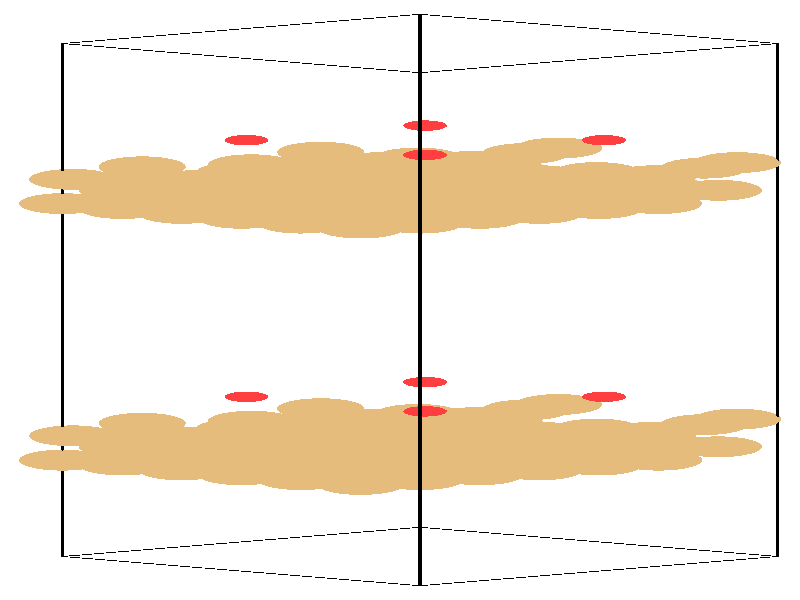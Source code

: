 #include "colors.inc"
#include "finish.inc"

global_settings {assumed_gamma 1 max_trace_level 6}
background {color White}
camera {orthographic
  right -24.23*x up 76.08*y
  direction 1.00*z
  location <0,0,50.00> look_at <0,0,0>}
light_source {<  2.00,   3.00,  40.00> color White
  area_light <0.70, 0, 0>, <0, 0.70, 0>, 3, 3
  adaptive 1 jitter}

#declare simple = finish {phong 0.7}
#declare pale = finish {ambient .5 diffuse .85 roughness .001 specular 0.200 }
#declare intermediate = finish {ambient 0.3 diffuse 0.6 specular 0.10 roughness 0.04 }
#declare vmd = finish {ambient .0 diffuse .65 phong 0.1 phong_size 40. specular 0.500 }
#declare jmol = finish {ambient .2 diffuse .6 specular 1 roughness .001 metallic}
#declare ase2 = finish {ambient 0.05 brilliance 3 diffuse 0.6 metallic specular 0.70 roughness 0.04 reflection 0.15}
#declare ase3 = finish {ambient .15 brilliance 2 diffuse .6 metallic specular 1. roughness .001 reflection .0}
#declare glass = finish {ambient .05 diffuse .3 specular 1. roughness .001}
#declare glass2 = finish {ambient .0 diffuse .3 specular 1. reflection .25 roughness .001}
#declare Rcell = 0.050;
#declare Rbond = 0.100;

#macro atom(LOC, R, COL, TRANS, FIN)
  sphere{LOC, R texture{pigment{color COL transmit TRANS} finish{FIN}}}
#end
#macro constrain(LOC, R, COL, TRANS FIN)
union{torus{R, Rcell rotate 45*z texture{pigment{color COL transmit TRANS} finish{FIN}}}
      torus{R, Rcell rotate -45*z texture{pigment{color COL transmit TRANS} finish{FIN}}}
      translate LOC}
#end

cylinder {<-10.22, -32.52, -33.83>, <  0.61, -36.23, -23.65>, Rcell pigment {Black}}
cylinder {<  0.61, -28.82, -44.00>, < 11.44, -32.52, -33.83>, Rcell pigment {Black}}
cylinder {<  0.61,  36.23, -20.33>, < 11.44,  32.52, -10.15>, Rcell pigment {Black}}
cylinder {<-10.22,  32.52, -10.15>, <  0.61,  28.82,   0.03>, Rcell pigment {Black}}
cylinder {<-10.22, -32.52, -33.83>, <  0.61, -28.82, -44.00>, Rcell pigment {Black}}
cylinder {<  0.61, -36.23, -23.65>, < 11.44, -32.52, -33.83>, Rcell pigment {Black}}
cylinder {<  0.61,  28.82,   0.03>, < 11.44,  32.52, -10.15>, Rcell pigment {Black}}
cylinder {<-10.22,  32.52, -10.15>, <  0.61,  36.23, -20.33>, Rcell pigment {Black}}
cylinder {<-10.22, -32.52, -33.83>, <-10.22,  32.52, -10.15>, Rcell pigment {Black}}
cylinder {<  0.61, -36.23, -23.65>, <  0.61,  28.82,   0.03>, Rcell pigment {Black}}
cylinder {< 11.44, -32.52, -33.83>, < 11.44,  32.52, -10.15>, Rcell pigment {Black}}
cylinder {<  0.61, -28.82, -44.00>, <  0.61,  36.23, -20.33>, Rcell pigment {Black}}
atom(<-10.22, -20.31, -29.38>, 1.32, rgb <0.78, 0.50, 0.20>, 0.0, ase3) // #0 
atom(< -8.41, -20.92, -27.68>, 1.32, rgb <0.78, 0.50, 0.20>, 0.0, ase3) // #1 
atom(< -6.61, -21.54, -25.99>, 1.32, rgb <0.78, 0.50, 0.20>, 0.0, ase3) // #2 
atom(< -8.41, -19.69, -31.08>, 1.32, rgb <0.78, 0.50, 0.20>, 0.0, ase3) // #3 
atom(< -6.61, -20.31, -29.38>, 1.32, rgb <0.78, 0.50, 0.20>, 0.0, ase3) // #4 
atom(< -4.80, -20.92, -27.68>, 1.32, rgb <0.78, 0.50, 0.20>, 0.0, ase3) // #5 
atom(< -6.61, -19.07, -32.77>, 1.32, rgb <0.78, 0.50, 0.20>, 0.0, ase3) // #6 
atom(< -4.80, -19.69, -31.08>, 1.32, rgb <0.78, 0.50, 0.20>, 0.0, ase3) // #7 
atom(< -3.00, -20.31, -29.38>, 1.32, rgb <0.78, 0.50, 0.20>, 0.0, ase3) // #8 
atom(< -8.41, -18.61, -28.76>, 1.32, rgb <0.78, 0.50, 0.20>, 0.0, ase3) // #9 
atom(< -6.61, -19.23, -27.07>, 1.32, rgb <0.78, 0.50, 0.20>, 0.0, ase3) // #10 
atom(< -4.80, -19.85, -25.37>, 1.32, rgb <0.78, 0.50, 0.20>, 0.0, ase3) // #11 
atom(< -6.61, -17.99, -30.46>, 1.32, rgb <0.78, 0.50, 0.20>, 0.0, ase3) // #12 
atom(< -4.80, -18.61, -28.76>, 1.32, rgb <0.78, 0.50, 0.20>, 0.0, ase3) // #13 
atom(< -3.00, -19.23, -27.07>, 1.32, rgb <0.78, 0.50, 0.20>, 0.0, ase3) // #14 
atom(< -4.80, -17.38, -32.15>, 1.32, rgb <0.78, 0.50, 0.20>, 0.0, ase3) // #15 
atom(< -3.00, -17.99, -30.46>, 1.32, rgb <0.78, 0.50, 0.20>, 0.0, ase3) // #16 
atom(< -1.19, -18.61, -28.76>, 1.32, rgb <0.78, 0.50, 0.20>, 0.0, ase3) // #17 
atom(< -9.91, -17.22, -28.50>, 1.32, rgb <0.78, 0.50, 0.20>, 0.0, ase3) // #18 
atom(< -8.53, -17.64, -26.72>, 1.32, rgb <0.78, 0.50, 0.20>, 0.0, ase3) // #19 
atom(<  3.80, -13.95, -35.15>, 1.32, rgb <0.78, 0.50, 0.20>, 0.0, ase3) // #20 
atom(< -7.81, -15.63, -28.66>, 1.32, rgb <0.78, 0.50, 0.20>, 0.0, ase3) // #21 
atom(< -6.29, -17.40, -28.00>, 1.32, rgb <0.78, 0.50, 0.20>, 0.0, ase3) // #22 
atom(< -4.62, -17.26, -26.02>, 1.32, rgb <0.78, 0.50, 0.20>, 0.0, ase3) // #23 
atom(<  4.80, -16.95, -22.64>, 1.32, rgb <0.78, 0.50, 0.20>, 0.0, ase3) // #24 
atom(< -4.87, -16.37, -30.22>, 1.32, rgb <0.78, 0.50, 0.20>, 0.0, ase3) // #25 
atom(< -3.13, -16.76, -28.15>, 1.32, rgb <0.78, 0.50, 0.20>, 0.0, ase3) // #26 
atom(<  0.76, -10.42, -31.74>, 0.66, rgb <1.00, 0.05, 0.05>, 0.0, ase3) // #27 
atom(< -0.80, -21.45, -27.33>, 0.76, rgb <0.56, 0.56, 0.56>, 0.0, ase3) // #28 
atom(<-10.22,  12.22, -17.54>, 1.32, rgb <0.78, 0.50, 0.20>, 0.0, ase3) // #29 
atom(< -8.41,  11.60, -15.85>, 1.32, rgb <0.78, 0.50, 0.20>, 0.0, ase3) // #30 
atom(< -6.61,  10.98, -14.15>, 1.32, rgb <0.78, 0.50, 0.20>, 0.0, ase3) // #31 
atom(< -8.41,  12.83, -19.24>, 1.32, rgb <0.78, 0.50, 0.20>, 0.0, ase3) // #32 
atom(< -6.61,  12.22, -17.54>, 1.32, rgb <0.78, 0.50, 0.20>, 0.0, ase3) // #33 
atom(< -4.80,  11.60, -15.85>, 1.32, rgb <0.78, 0.50, 0.20>, 0.0, ase3) // #34 
atom(< -6.61,  13.45, -20.93>, 1.32, rgb <0.78, 0.50, 0.20>, 0.0, ase3) // #35 
atom(< -4.80,  12.83, -19.24>, 1.32, rgb <0.78, 0.50, 0.20>, 0.0, ase3) // #36 
atom(< -3.00,  12.22, -17.54>, 1.32, rgb <0.78, 0.50, 0.20>, 0.0, ase3) // #37 
atom(< -8.41,  13.91, -16.92>, 1.32, rgb <0.78, 0.50, 0.20>, 0.0, ase3) // #38 
atom(< -6.61,  13.29, -15.23>, 1.32, rgb <0.78, 0.50, 0.20>, 0.0, ase3) // #39 
atom(< -4.80,  12.68, -13.53>, 1.32, rgb <0.78, 0.50, 0.20>, 0.0, ase3) // #40 
atom(< -6.61,  14.53, -18.62>, 1.32, rgb <0.78, 0.50, 0.20>, 0.0, ase3) // #41 
atom(< -4.80,  13.91, -16.92>, 1.32, rgb <0.78, 0.50, 0.20>, 0.0, ase3) // #42 
atom(< -3.00,  13.29, -15.23>, 1.32, rgb <0.78, 0.50, 0.20>, 0.0, ase3) // #43 
atom(< -4.80,  15.15, -20.32>, 1.32, rgb <0.78, 0.50, 0.20>, 0.0, ase3) // #44 
atom(< -3.00,  14.53, -18.62>, 1.32, rgb <0.78, 0.50, 0.20>, 0.0, ase3) // #45 
atom(< -1.19,  13.91, -16.92>, 1.32, rgb <0.78, 0.50, 0.20>, 0.0, ase3) // #46 
atom(< -9.91,  15.30, -16.66>, 1.32, rgb <0.78, 0.50, 0.20>, 0.0, ase3) // #47 
atom(< -8.53,  14.89, -14.88>, 1.32, rgb <0.78, 0.50, 0.20>, 0.0, ase3) // #48 
atom(<  3.80,  18.57, -23.31>, 1.32, rgb <0.78, 0.50, 0.20>, 0.0, ase3) // #49 
atom(< -7.81,  16.89, -16.83>, 1.32, rgb <0.78, 0.50, 0.20>, 0.0, ase3) // #50 
atom(< -6.29,  15.12, -16.17>, 1.32, rgb <0.78, 0.50, 0.20>, 0.0, ase3) // #51 
atom(< -4.62,  15.26, -14.18>, 1.32, rgb <0.78, 0.50, 0.20>, 0.0, ase3) // #52 
atom(<  4.80,  15.57, -10.81>, 1.32, rgb <0.78, 0.50, 0.20>, 0.0, ase3) // #53 
atom(< -4.87,  16.16, -18.38>, 1.32, rgb <0.78, 0.50, 0.20>, 0.0, ase3) // #54 
atom(< -3.13,  15.76, -16.31>, 1.32, rgb <0.78, 0.50, 0.20>, 0.0, ase3) // #55 
atom(<  0.76,  22.11, -19.91>, 0.66, rgb <1.00, 0.05, 0.05>, 0.0, ase3) // #56 
atom(< -0.80,  11.07, -15.50>, 0.76, rgb <0.56, 0.56, 0.56>, 0.0, ase3) // #57 
atom(< -4.80, -18.45, -34.47>, 1.32, rgb <0.78, 0.50, 0.20>, 0.0, ase3) // #58 
atom(< -3.00, -19.07, -32.77>, 1.32, rgb <0.78, 0.50, 0.20>, 0.0, ase3) // #59 
atom(< -1.19, -19.69, -31.08>, 1.32, rgb <0.78, 0.50, 0.20>, 0.0, ase3) // #60 
atom(< -3.00, -17.84, -36.16>, 1.32, rgb <0.78, 0.50, 0.20>, 0.0, ase3) // #61 
atom(< -1.19, -18.45, -34.47>, 1.32, rgb <0.78, 0.50, 0.20>, 0.0, ase3) // #62 
atom(<  0.61, -19.07, -32.77>, 1.32, rgb <0.78, 0.50, 0.20>, 0.0, ase3) // #63 
atom(< -1.19, -17.22, -37.86>, 1.32, rgb <0.78, 0.50, 0.20>, 0.0, ase3) // #64 
atom(<  0.61, -17.84, -36.16>, 1.32, rgb <0.78, 0.50, 0.20>, 0.0, ase3) // #65 
atom(<  2.42, -18.45, -34.47>, 1.32, rgb <0.78, 0.50, 0.20>, 0.0, ase3) // #66 
atom(< -3.00, -16.76, -33.85>, 1.32, rgb <0.78, 0.50, 0.20>, 0.0, ase3) // #67 
atom(< -1.19, -17.38, -32.15>, 1.32, rgb <0.78, 0.50, 0.20>, 0.0, ase3) // #68 
atom(<  0.61, -17.99, -30.46>, 1.32, rgb <0.78, 0.50, 0.20>, 0.0, ase3) // #69 
atom(< -1.19, -16.14, -35.55>, 1.32, rgb <0.78, 0.50, 0.20>, 0.0, ase3) // #70 
atom(<  0.61, -16.76, -33.85>, 1.32, rgb <0.78, 0.50, 0.20>, 0.0, ase3) // #71 
atom(<  2.42, -17.38, -32.15>, 1.32, rgb <0.78, 0.50, 0.20>, 0.0, ase3) // #72 
atom(<  0.61, -15.52, -37.24>, 1.32, rgb <0.78, 0.50, 0.20>, 0.0, ase3) // #73 
atom(<  2.42, -16.14, -35.55>, 1.32, rgb <0.78, 0.50, 0.20>, 0.0, ase3) // #74 
atom(<  4.22, -16.76, -33.85>, 1.32, rgb <0.78, 0.50, 0.20>, 0.0, ase3) // #75 
atom(< -4.50, -15.37, -33.59>, 1.32, rgb <0.78, 0.50, 0.20>, 0.0, ase3) // #76 
atom(< -3.11, -15.78, -31.81>, 1.32, rgb <0.78, 0.50, 0.20>, 0.0, ase3) // #77 
atom(< -1.62, -15.80, -30.06>, 1.32, rgb <0.78, 0.50, 0.20>, 0.0, ase3) // #78 
atom(< -2.40, -13.78, -33.75>, 1.32, rgb <0.78, 0.50, 0.20>, 0.0, ase3) // #79 
atom(< -0.87, -15.55, -33.09>, 1.32, rgb <0.78, 0.50, 0.20>, 0.0, ase3) // #80 
atom(<  0.80, -15.41, -31.10>, 1.32, rgb <0.78, 0.50, 0.20>, 0.0, ase3) // #81 
atom(< 10.22, -15.10, -27.73>, 1.32, rgb <0.78, 0.50, 0.20>, 0.0, ase3) // #82 
atom(<  0.54, -14.51, -35.31>, 1.32, rgb <0.78, 0.50, 0.20>, 0.0, ase3) // #83 
atom(<  2.28, -14.91, -33.24>, 1.32, rgb <0.78, 0.50, 0.20>, 0.0, ase3) // #84 
atom(< -4.65, -12.27, -26.65>, 0.66, rgb <1.00, 0.05, 0.05>, 0.0, ase3) // #85 
atom(<  4.61, -19.60, -32.42>, 0.76, rgb <0.56, 0.56, 0.56>, 0.0, ase3) // #86 
atom(< -4.80,  14.07, -22.63>, 1.32, rgb <0.78, 0.50, 0.20>, 0.0, ase3) // #87 
atom(< -3.00,  13.45, -20.93>, 1.32, rgb <0.78, 0.50, 0.20>, 0.0, ase3) // #88 
atom(< -1.19,  12.83, -19.24>, 1.32, rgb <0.78, 0.50, 0.20>, 0.0, ase3) // #89 
atom(< -3.00,  14.69, -24.33>, 1.32, rgb <0.78, 0.50, 0.20>, 0.0, ase3) // #90 
atom(< -1.19,  14.07, -22.63>, 1.32, rgb <0.78, 0.50, 0.20>, 0.0, ase3) // #91 
atom(<  0.61,  13.45, -20.93>, 1.32, rgb <0.78, 0.50, 0.20>, 0.0, ase3) // #92 
atom(< -1.19,  15.30, -26.02>, 1.32, rgb <0.78, 0.50, 0.20>, 0.0, ase3) // #93 
atom(<  0.61,  14.69, -24.33>, 1.32, rgb <0.78, 0.50, 0.20>, 0.0, ase3) // #94 
atom(<  2.42,  14.07, -22.63>, 1.32, rgb <0.78, 0.50, 0.20>, 0.0, ase3) // #95 
atom(< -3.00,  15.76, -22.01>, 1.32, rgb <0.78, 0.50, 0.20>, 0.0, ase3) // #96 
atom(< -1.19,  15.15, -20.32>, 1.32, rgb <0.78, 0.50, 0.20>, 0.0, ase3) // #97 
atom(<  0.61,  14.53, -18.62>, 1.32, rgb <0.78, 0.50, 0.20>, 0.0, ase3) // #98 
atom(< -1.19,  16.38, -23.71>, 1.32, rgb <0.78, 0.50, 0.20>, 0.0, ase3) // #99 
atom(<  0.61,  15.76, -22.01>, 1.32, rgb <0.78, 0.50, 0.20>, 0.0, ase3) // #100 
atom(<  2.42,  15.15, -20.32>, 1.32, rgb <0.78, 0.50, 0.20>, 0.0, ase3) // #101 
atom(<  0.61,  17.00, -25.41>, 1.32, rgb <0.78, 0.50, 0.20>, 0.0, ase3) // #102 
atom(<  2.42,  16.38, -23.71>, 1.32, rgb <0.78, 0.50, 0.20>, 0.0, ase3) // #103 
atom(<  4.22,  15.76, -22.01>, 1.32, rgb <0.78, 0.50, 0.20>, 0.0, ase3) // #104 
atom(< -4.50,  17.15, -21.75>, 1.32, rgb <0.78, 0.50, 0.20>, 0.0, ase3) // #105 
atom(< -3.11,  16.74, -19.97>, 1.32, rgb <0.78, 0.50, 0.20>, 0.0, ase3) // #106 
atom(< -1.62,  16.72, -18.22>, 1.32, rgb <0.78, 0.50, 0.20>, 0.0, ase3) // #107 
atom(< -2.40,  18.74, -21.91>, 1.32, rgb <0.78, 0.50, 0.20>, 0.0, ase3) // #108 
atom(< -0.87,  16.97, -21.25>, 1.32, rgb <0.78, 0.50, 0.20>, 0.0, ase3) // #109 
atom(<  0.80,  17.12, -19.27>, 1.32, rgb <0.78, 0.50, 0.20>, 0.0, ase3) // #110 
atom(< 10.22,  17.42, -15.89>, 1.32, rgb <0.78, 0.50, 0.20>, 0.0, ase3) // #111 
atom(<  0.54,  18.01, -23.47>, 1.32, rgb <0.78, 0.50, 0.20>, 0.0, ase3) // #112 
atom(<  2.28,  17.61, -21.40>, 1.32, rgb <0.78, 0.50, 0.20>, 0.0, ase3) // #113 
atom(< -4.65,  20.26, -14.82>, 0.66, rgb <1.00, 0.05, 0.05>, 0.0, ase3) // #114 
atom(<  4.61,  12.93, -20.58>, 0.76, rgb <0.56, 0.56, 0.56>, 0.0, ase3) // #115 
atom(< -4.80, -22.16, -24.29>, 1.32, rgb <0.78, 0.50, 0.20>, 0.0, ase3) // #116 
atom(< -3.00, -22.78, -22.59>, 1.32, rgb <0.78, 0.50, 0.20>, 0.0, ase3) // #117 
atom(< -1.19, -23.39, -20.90>, 1.32, rgb <0.78, 0.50, 0.20>, 0.0, ase3) // #118 
atom(< -3.00, -21.54, -25.99>, 1.32, rgb <0.78, 0.50, 0.20>, 0.0, ase3) // #119 
atom(< -1.19, -22.16, -24.29>, 1.32, rgb <0.78, 0.50, 0.20>, 0.0, ase3) // #120 
atom(<  0.61, -22.78, -22.59>, 1.32, rgb <0.78, 0.50, 0.20>, 0.0, ase3) // #121 
atom(< -1.19, -20.92, -27.68>, 1.32, rgb <0.78, 0.50, 0.20>, 0.0, ase3) // #122 
atom(<  0.61, -21.54, -25.99>, 1.32, rgb <0.78, 0.50, 0.20>, 0.0, ase3) // #123 
atom(<  2.42, -22.16, -24.29>, 1.32, rgb <0.78, 0.50, 0.20>, 0.0, ase3) // #124 
atom(< -3.00, -20.46, -23.67>, 1.32, rgb <0.78, 0.50, 0.20>, 0.0, ase3) // #125 
atom(< -1.19, -21.08, -21.98>, 1.32, rgb <0.78, 0.50, 0.20>, 0.0, ase3) // #126 
atom(<  0.61, -21.70, -20.28>, 1.32, rgb <0.78, 0.50, 0.20>, 0.0, ase3) // #127 
atom(< -1.19, -19.85, -25.37>, 1.32, rgb <0.78, 0.50, 0.20>, 0.0, ase3) // #128 
atom(<  0.61, -20.46, -23.67>, 1.32, rgb <0.78, 0.50, 0.20>, 0.0, ase3) // #129 
atom(<  2.42, -21.08, -21.98>, 1.32, rgb <0.78, 0.50, 0.20>, 0.0, ase3) // #130 
atom(<  0.61, -19.23, -27.07>, 1.32, rgb <0.78, 0.50, 0.20>, 0.0, ase3) // #131 
atom(<  2.42, -19.85, -25.37>, 1.32, rgb <0.78, 0.50, 0.20>, 0.0, ase3) // #132 
atom(<  4.22, -20.46, -23.67>, 1.32, rgb <0.78, 0.50, 0.20>, 0.0, ase3) // #133 
atom(< -4.50, -19.07, -23.41>, 1.32, rgb <0.78, 0.50, 0.20>, 0.0, ase3) // #134 
atom(< -3.11, -19.49, -21.63>, 1.32, rgb <0.78, 0.50, 0.20>, 0.0, ase3) // #135 
atom(<  9.21, -15.80, -30.06>, 1.32, rgb <0.78, 0.50, 0.20>, 0.0, ase3) // #136 
atom(< -2.40, -17.48, -23.57>, 1.32, rgb <0.78, 0.50, 0.20>, 0.0, ase3) // #137 
atom(< -0.87, -19.25, -22.91>, 1.32, rgb <0.78, 0.50, 0.20>, 0.0, ase3) // #138 
atom(<  0.80, -19.11, -20.93>, 1.32, rgb <0.78, 0.50, 0.20>, 0.0, ase3) // #139 
atom(< -0.61, -15.10, -27.73>, 1.32, rgb <0.78, 0.50, 0.20>, 0.0, ase3) // #140 
atom(<  0.54, -18.22, -25.13>, 1.32, rgb <0.78, 0.50, 0.20>, 0.0, ase3) // #141 
atom(<  2.28, -18.62, -23.06>, 1.32, rgb <0.78, 0.50, 0.20>, 0.0, ase3) // #142 
atom(<  6.18, -12.27, -26.65>, 0.66, rgb <1.00, 0.05, 0.05>, 0.0, ase3) // #143 
atom(< -6.22, -19.60, -32.42>, 0.76, rgb <0.56, 0.56, 0.56>, 0.0, ase3) // #144 
atom(< -4.80,  10.36, -12.45>, 1.32, rgb <0.78, 0.50, 0.20>, 0.0, ase3) // #145 
atom(< -3.00,   9.75, -10.76>, 1.32, rgb <0.78, 0.50, 0.20>, 0.0, ase3) // #146 
atom(< -1.19,   9.13,  -9.06>, 1.32, rgb <0.78, 0.50, 0.20>, 0.0, ase3) // #147 
atom(< -3.00,  10.98, -14.15>, 1.32, rgb <0.78, 0.50, 0.20>, 0.0, ase3) // #148 
atom(< -1.19,  10.36, -12.45>, 1.32, rgb <0.78, 0.50, 0.20>, 0.0, ase3) // #149 
atom(<  0.61,   9.75, -10.76>, 1.32, rgb <0.78, 0.50, 0.20>, 0.0, ase3) // #150 
atom(< -1.19,  11.60, -15.85>, 1.32, rgb <0.78, 0.50, 0.20>, 0.0, ase3) // #151 
atom(<  0.61,  10.98, -14.15>, 1.32, rgb <0.78, 0.50, 0.20>, 0.0, ase3) // #152 
atom(<  2.42,  10.36, -12.45>, 1.32, rgb <0.78, 0.50, 0.20>, 0.0, ase3) // #153 
atom(< -3.00,  12.06, -11.84>, 1.32, rgb <0.78, 0.50, 0.20>, 0.0, ase3) // #154 
atom(< -1.19,  11.44, -10.14>, 1.32, rgb <0.78, 0.50, 0.20>, 0.0, ase3) // #155 
atom(<  0.61,  10.83,  -8.44>, 1.32, rgb <0.78, 0.50, 0.20>, 0.0, ase3) // #156 
atom(< -1.19,  12.68, -13.53>, 1.32, rgb <0.78, 0.50, 0.20>, 0.0, ase3) // #157 
atom(<  0.61,  12.06, -11.84>, 1.32, rgb <0.78, 0.50, 0.20>, 0.0, ase3) // #158 
atom(<  2.42,  11.44, -10.14>, 1.32, rgb <0.78, 0.50, 0.20>, 0.0, ase3) // #159 
atom(<  0.61,  13.29, -15.23>, 1.32, rgb <0.78, 0.50, 0.20>, 0.0, ase3) // #160 
atom(<  2.42,  12.68, -13.53>, 1.32, rgb <0.78, 0.50, 0.20>, 0.0, ase3) // #161 
atom(<  4.22,  12.06, -11.84>, 1.32, rgb <0.78, 0.50, 0.20>, 0.0, ase3) // #162 
atom(< -4.50,  13.45, -11.58>, 1.32, rgb <0.78, 0.50, 0.20>, 0.0, ase3) // #163 
atom(< -3.11,  13.03,  -9.79>, 1.32, rgb <0.78, 0.50, 0.20>, 0.0, ase3) // #164 
atom(<  9.21,  16.72, -18.22>, 1.32, rgb <0.78, 0.50, 0.20>, 0.0, ase3) // #165 
atom(< -2.40,  15.04, -11.74>, 1.32, rgb <0.78, 0.50, 0.20>, 0.0, ase3) // #166 
atom(< -0.87,  13.27, -11.08>, 1.32, rgb <0.78, 0.50, 0.20>, 0.0, ase3) // #167 
atom(<  0.80,  13.41,  -9.09>, 1.32, rgb <0.78, 0.50, 0.20>, 0.0, ase3) // #168 
atom(< -0.61,  17.42, -15.89>, 1.32, rgb <0.78, 0.50, 0.20>, 0.0, ase3) // #169 
atom(<  0.54,  14.30, -13.29>, 1.32, rgb <0.78, 0.50, 0.20>, 0.0, ase3) // #170 
atom(<  2.28,  13.91, -11.22>, 1.32, rgb <0.78, 0.50, 0.20>, 0.0, ase3) // #171 
atom(<  6.18,  20.26, -14.82>, 0.66, rgb <1.00, 0.05, 0.05>, 0.0, ase3) // #172 
atom(< -6.22,  12.93, -20.58>, 0.76, rgb <0.56, 0.56, 0.56>, 0.0, ase3) // #173 
atom(<  0.61, -20.31, -29.38>, 1.32, rgb <0.78, 0.50, 0.20>, 0.0, ase3) // #174 
atom(<  2.42, -20.92, -27.68>, 1.32, rgb <0.78, 0.50, 0.20>, 0.0, ase3) // #175 
atom(<  4.22, -21.54, -25.99>, 1.32, rgb <0.78, 0.50, 0.20>, 0.0, ase3) // #176 
atom(<  2.42, -19.69, -31.08>, 1.32, rgb <0.78, 0.50, 0.20>, 0.0, ase3) // #177 
atom(<  4.22, -20.31, -29.38>, 1.32, rgb <0.78, 0.50, 0.20>, 0.0, ase3) // #178 
atom(<  6.03, -20.92, -27.68>, 1.32, rgb <0.78, 0.50, 0.20>, 0.0, ase3) // #179 
atom(<  4.22, -19.07, -32.77>, 1.32, rgb <0.78, 0.50, 0.20>, 0.0, ase3) // #180 
atom(<  6.03, -19.69, -31.08>, 1.32, rgb <0.78, 0.50, 0.20>, 0.0, ase3) // #181 
atom(<  7.83, -20.31, -29.38>, 1.32, rgb <0.78, 0.50, 0.20>, 0.0, ase3) // #182 
atom(<  2.42, -18.61, -28.76>, 1.32, rgb <0.78, 0.50, 0.20>, 0.0, ase3) // #183 
atom(<  4.22, -19.23, -27.07>, 1.32, rgb <0.78, 0.50, 0.20>, 0.0, ase3) // #184 
atom(<  6.03, -19.85, -25.37>, 1.32, rgb <0.78, 0.50, 0.20>, 0.0, ase3) // #185 
atom(<  4.22, -17.99, -30.46>, 1.32, rgb <0.78, 0.50, 0.20>, 0.0, ase3) // #186 
atom(<  6.03, -18.61, -28.76>, 1.32, rgb <0.78, 0.50, 0.20>, 0.0, ase3) // #187 
atom(<  7.83, -19.23, -27.07>, 1.32, rgb <0.78, 0.50, 0.20>, 0.0, ase3) // #188 
atom(<  6.03, -17.38, -32.15>, 1.32, rgb <0.78, 0.50, 0.20>, 0.0, ase3) // #189 
atom(<  7.83, -17.99, -30.46>, 1.32, rgb <0.78, 0.50, 0.20>, 0.0, ase3) // #190 
atom(<  9.64, -18.61, -28.76>, 1.32, rgb <0.78, 0.50, 0.20>, 0.0, ase3) // #191 
atom(<  0.92, -17.22, -28.50>, 1.32, rgb <0.78, 0.50, 0.20>, 0.0, ase3) // #192 
atom(<  2.30, -17.64, -26.72>, 1.32, rgb <0.78, 0.50, 0.20>, 0.0, ase3) // #193 
atom(<  3.80, -17.66, -24.97>, 1.32, rgb <0.78, 0.50, 0.20>, 0.0, ase3) // #194 
atom(<  3.02, -15.63, -28.66>, 1.32, rgb <0.78, 0.50, 0.20>, 0.0, ase3) // #195 
atom(<  4.54, -17.40, -28.00>, 1.32, rgb <0.78, 0.50, 0.20>, 0.0, ase3) // #196 
atom(<  6.21, -17.26, -26.02>, 1.32, rgb <0.78, 0.50, 0.20>, 0.0, ase3) // #197 
atom(<  4.80, -13.25, -32.82>, 1.32, rgb <0.78, 0.50, 0.20>, 0.0, ase3) // #198 
atom(<  5.96, -16.37, -30.22>, 1.32, rgb <0.78, 0.50, 0.20>, 0.0, ase3) // #199 
atom(<  7.70, -16.76, -28.15>, 1.32, rgb <0.78, 0.50, 0.20>, 0.0, ase3) // #200 
atom(<  0.76, -14.12, -21.57>, 0.66, rgb <1.00, 0.05, 0.05>, 0.0, ase3) // #201 
atom(< -0.80, -17.74, -37.51>, 0.76, rgb <0.56, 0.56, 0.56>, 0.0, ase3) // #202 
atom(<  0.61,  12.22, -17.54>, 1.32, rgb <0.78, 0.50, 0.20>, 0.0, ase3) // #203 
atom(<  2.42,  11.60, -15.85>, 1.32, rgb <0.78, 0.50, 0.20>, 0.0, ase3) // #204 
atom(<  4.22,  10.98, -14.15>, 1.32, rgb <0.78, 0.50, 0.20>, 0.0, ase3) // #205 
atom(<  2.42,  12.83, -19.24>, 1.32, rgb <0.78, 0.50, 0.20>, 0.0, ase3) // #206 
atom(<  4.22,  12.22, -17.54>, 1.32, rgb <0.78, 0.50, 0.20>, 0.0, ase3) // #207 
atom(<  6.03,  11.60, -15.85>, 1.32, rgb <0.78, 0.50, 0.20>, 0.0, ase3) // #208 
atom(<  4.22,  13.45, -20.93>, 1.32, rgb <0.78, 0.50, 0.20>, 0.0, ase3) // #209 
atom(<  6.03,  12.83, -19.24>, 1.32, rgb <0.78, 0.50, 0.20>, 0.0, ase3) // #210 
atom(<  7.83,  12.22, -17.54>, 1.32, rgb <0.78, 0.50, 0.20>, 0.0, ase3) // #211 
atom(<  2.42,  13.91, -16.92>, 1.32, rgb <0.78, 0.50, 0.20>, 0.0, ase3) // #212 
atom(<  4.22,  13.29, -15.23>, 1.32, rgb <0.78, 0.50, 0.20>, 0.0, ase3) // #213 
atom(<  6.03,  12.68, -13.53>, 1.32, rgb <0.78, 0.50, 0.20>, 0.0, ase3) // #214 
atom(<  4.22,  14.53, -18.62>, 1.32, rgb <0.78, 0.50, 0.20>, 0.0, ase3) // #215 
atom(<  6.03,  13.91, -16.92>, 1.32, rgb <0.78, 0.50, 0.20>, 0.0, ase3) // #216 
atom(<  7.83,  13.29, -15.23>, 1.32, rgb <0.78, 0.50, 0.20>, 0.0, ase3) // #217 
atom(<  6.03,  15.15, -20.32>, 1.32, rgb <0.78, 0.50, 0.20>, 0.0, ase3) // #218 
atom(<  7.83,  14.53, -18.62>, 1.32, rgb <0.78, 0.50, 0.20>, 0.0, ase3) // #219 
atom(<  9.64,  13.91, -16.92>, 1.32, rgb <0.78, 0.50, 0.20>, 0.0, ase3) // #220 
atom(<  0.92,  15.30, -16.66>, 1.32, rgb <0.78, 0.50, 0.20>, 0.0, ase3) // #221 
atom(<  2.30,  14.89, -14.88>, 1.32, rgb <0.78, 0.50, 0.20>, 0.0, ase3) // #222 
atom(<  3.80,  14.87, -13.13>, 1.32, rgb <0.78, 0.50, 0.20>, 0.0, ase3) // #223 
atom(<  3.02,  16.89, -16.83>, 1.32, rgb <0.78, 0.50, 0.20>, 0.0, ase3) // #224 
atom(<  4.54,  15.12, -16.17>, 1.32, rgb <0.78, 0.50, 0.20>, 0.0, ase3) // #225 
atom(<  6.21,  15.26, -14.18>, 1.32, rgb <0.78, 0.50, 0.20>, 0.0, ase3) // #226 
atom(<  4.80,  19.27, -20.98>, 1.32, rgb <0.78, 0.50, 0.20>, 0.0, ase3) // #227 
atom(<  5.96,  16.16, -18.38>, 1.32, rgb <0.78, 0.50, 0.20>, 0.0, ase3) // #228 
atom(<  7.70,  15.76, -16.31>, 1.32, rgb <0.78, 0.50, 0.20>, 0.0, ase3) // #229 
atom(<  0.76,  18.40,  -9.73>, 0.66, rgb <1.00, 0.05, 0.05>, 0.0, ase3) // #230 
atom(< -0.80,  14.78, -25.67>, 0.76, rgb <0.56, 0.56, 0.56>, 0.0, ase3) // #231 

